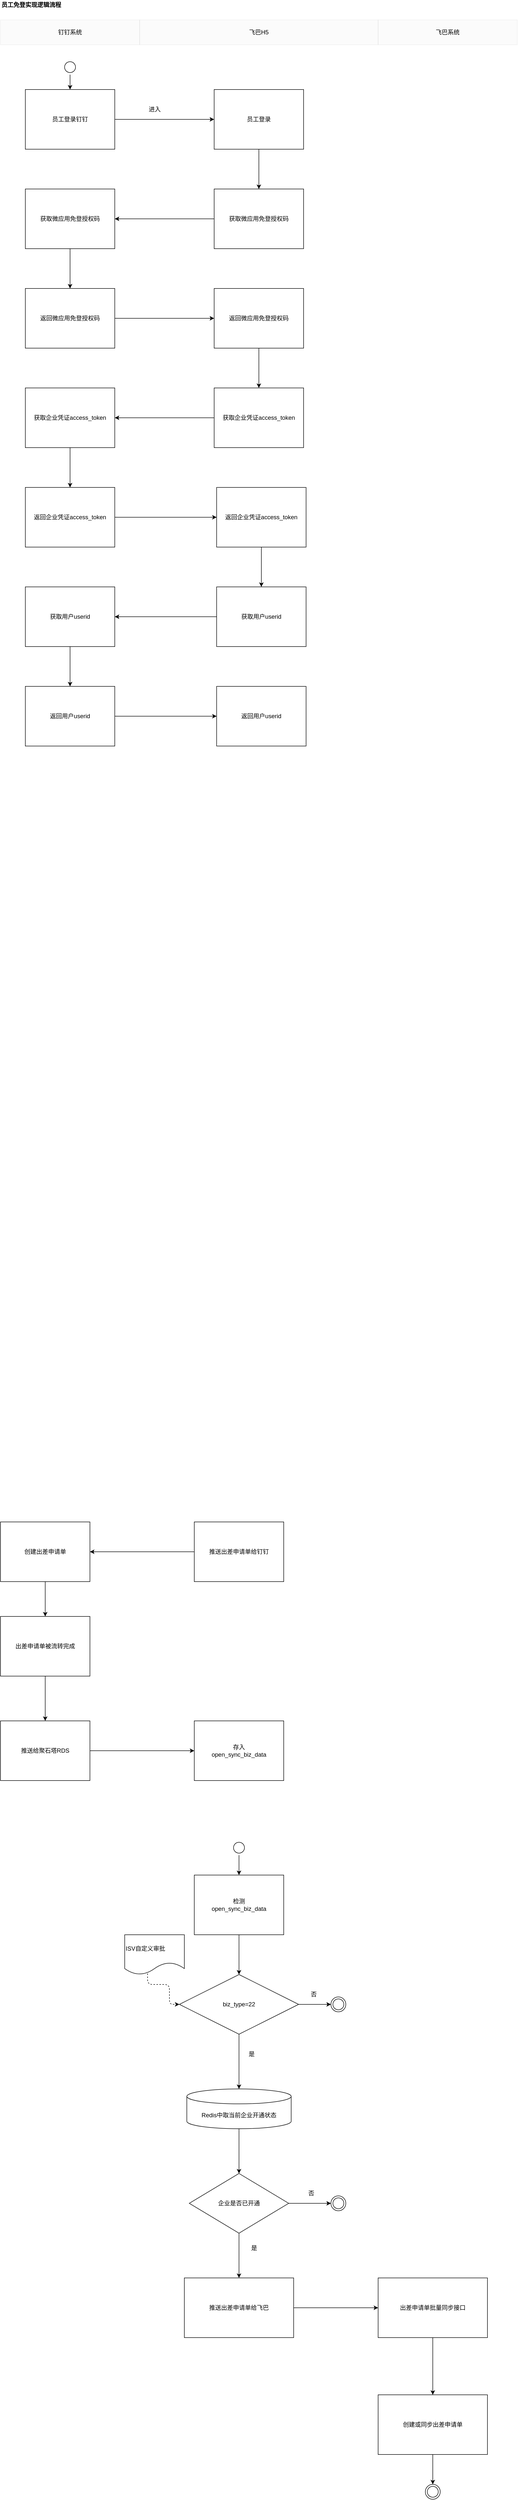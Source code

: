 <mxfile version="14.1.8" type="github" pages="2">
  <diagram name="sign_login_001" id="DCHymZ5U_CA5fr31je_Z">
    <mxGraphModel dx="2622" dy="2657" grid="1" gridSize="10" guides="1" tooltips="1" connect="1" arrows="1" fold="1" page="1" pageScale="1" pageWidth="1200" pageHeight="1920" math="0" shadow="0">
      <root>
        <mxCell id="NG4wlASpmwJc0w42Dy1q-0" />
        <mxCell id="NG4wlASpmwJc0w42Dy1q-1" parent="NG4wlASpmwJc0w42Dy1q-0" />
        <mxCell id="NG4wlASpmwJc0w42Dy1q-2" value="&lt;b&gt;员工免登实现逻辑流程&lt;/b&gt;" style="text;html=1;strokeColor=none;fillColor=none;align=left;verticalAlign=middle;whiteSpace=wrap;" parent="NG4wlASpmwJc0w42Dy1q-1" vertex="1">
          <mxGeometry x="-1160" y="-1880" width="240" height="20" as="geometry" />
        </mxCell>
        <mxCell id="NG4wlASpmwJc0w42Dy1q-3" value="" style="edgeStyle=orthogonalEdgeStyle;orthogonalLoop=1;jettySize=auto;html=1;" parent="NG4wlASpmwJc0w42Dy1q-1" source="NG4wlASpmwJc0w42Dy1q-4" target="NG4wlASpmwJc0w42Dy1q-7" edge="1">
          <mxGeometry relative="1" as="geometry" />
        </mxCell>
        <mxCell id="NG4wlASpmwJc0w42Dy1q-4" value="检测&lt;br&gt;open_sync_biz_data" style="whiteSpace=wrap;html=1;" parent="NG4wlASpmwJc0w42Dy1q-1" vertex="1">
          <mxGeometry x="-770" y="1890" width="180" height="120" as="geometry" />
        </mxCell>
        <mxCell id="NG4wlASpmwJc0w42Dy1q-6" value="" style="edgeStyle=orthogonalEdgeStyle;orthogonalLoop=1;jettySize=auto;html=1;" parent="NG4wlASpmwJc0w42Dy1q-1" source="NG4wlASpmwJc0w42Dy1q-7" target="NG4wlASpmwJc0w42Dy1q-19" edge="1">
          <mxGeometry relative="1" as="geometry" />
        </mxCell>
        <mxCell id="s3VayUJUavcY_BZArGYw-1" value="" style="edgeStyle=orthogonalEdgeStyle;rounded=0;orthogonalLoop=1;jettySize=auto;html=1;" parent="NG4wlASpmwJc0w42Dy1q-1" source="NG4wlASpmwJc0w42Dy1q-7" target="s3VayUJUavcY_BZArGYw-0" edge="1">
          <mxGeometry relative="1" as="geometry" />
        </mxCell>
        <mxCell id="NG4wlASpmwJc0w42Dy1q-7" value="biz_type=22" style="rhombus;whiteSpace=wrap;html=1;align=center;" parent="NG4wlASpmwJc0w42Dy1q-1" vertex="1">
          <mxGeometry x="-800" y="2090" width="240" height="120" as="geometry" />
        </mxCell>
        <mxCell id="NG4wlASpmwJc0w42Dy1q-8" value="" style="edgeStyle=orthogonalEdgeStyle;orthogonalLoop=1;jettySize=auto;html=1;dashed=1;exitX=0.383;exitY=0.975;exitDx=0;exitDy=0;exitPerimeter=0;" parent="NG4wlASpmwJc0w42Dy1q-1" source="NG4wlASpmwJc0w42Dy1q-9" target="NG4wlASpmwJc0w42Dy1q-7" edge="1">
          <mxGeometry relative="1" as="geometry">
            <Array as="points">
              <mxPoint x="-864" y="2110" />
              <mxPoint x="-820" y="2110" />
              <mxPoint x="-820" y="2150" />
            </Array>
          </mxGeometry>
        </mxCell>
        <mxCell id="NG4wlASpmwJc0w42Dy1q-9" value="ISV自定义审批" style="shape=document;whiteSpace=wrap;html=1;boundedLbl=1;align=left;" parent="NG4wlASpmwJc0w42Dy1q-1" vertex="1">
          <mxGeometry x="-910" y="2010" width="120" height="80" as="geometry" />
        </mxCell>
        <mxCell id="NG4wlASpmwJc0w42Dy1q-12" value="" style="edgeStyle=orthogonalEdgeStyle;orthogonalLoop=1;jettySize=auto;html=1;" parent="NG4wlASpmwJc0w42Dy1q-1" source="NG4wlASpmwJc0w42Dy1q-14" target="NG4wlASpmwJc0w42Dy1q-21" edge="1">
          <mxGeometry relative="1" as="geometry" />
        </mxCell>
        <mxCell id="NG4wlASpmwJc0w42Dy1q-13" value="" style="edgeStyle=orthogonalEdgeStyle;rounded=0;orthogonalLoop=1;jettySize=auto;html=1;startArrow=none;startFill=0;endArrow=classic;endFill=1;" parent="NG4wlASpmwJc0w42Dy1q-1" source="NG4wlASpmwJc0w42Dy1q-14" target="NG4wlASpmwJc0w42Dy1q-24" edge="1">
          <mxGeometry relative="1" as="geometry" />
        </mxCell>
        <mxCell id="NG4wlASpmwJc0w42Dy1q-14" value="&lt;span&gt;企业是否已开通&lt;/span&gt;" style="rhombus;whiteSpace=wrap;html=1;" parent="NG4wlASpmwJc0w42Dy1q-1" vertex="1">
          <mxGeometry x="-780" y="2490" width="200" height="120" as="geometry" />
        </mxCell>
        <mxCell id="NG4wlASpmwJc0w42Dy1q-15" value="是" style="text;html=1;align=center;verticalAlign=middle;resizable=0;points=[];autosize=1;" parent="NG4wlASpmwJc0w42Dy1q-1" vertex="1">
          <mxGeometry x="-670" y="2240" width="30" height="20" as="geometry" />
        </mxCell>
        <mxCell id="NG4wlASpmwJc0w42Dy1q-16" value="是" style="text;html=1;align=center;verticalAlign=middle;resizable=0;points=[];autosize=1;" parent="NG4wlASpmwJc0w42Dy1q-1" vertex="1">
          <mxGeometry x="-665" y="2630" width="30" height="20" as="geometry" />
        </mxCell>
        <mxCell id="NG4wlASpmwJc0w42Dy1q-17" value="" style="edgeStyle=orthogonalEdgeStyle;orthogonalLoop=1;jettySize=auto;html=1;" parent="NG4wlASpmwJc0w42Dy1q-1" source="NG4wlASpmwJc0w42Dy1q-18" target="NG4wlASpmwJc0w42Dy1q-4" edge="1">
          <mxGeometry relative="1" as="geometry" />
        </mxCell>
        <mxCell id="NG4wlASpmwJc0w42Dy1q-18" value="" style="ellipse;html=1;shape=startState;" parent="NG4wlASpmwJc0w42Dy1q-1" vertex="1">
          <mxGeometry x="-695" y="1820" width="30" height="30" as="geometry" />
        </mxCell>
        <mxCell id="NG4wlASpmwJc0w42Dy1q-19" value="" style="ellipse;html=1;shape=endState;" parent="NG4wlASpmwJc0w42Dy1q-1" vertex="1">
          <mxGeometry x="-495" y="2135" width="30" height="30" as="geometry" />
        </mxCell>
        <mxCell id="NG4wlASpmwJc0w42Dy1q-20" value="否" style="text;html=1;align=center;verticalAlign=middle;resizable=0;points=[];autosize=1;" parent="NG4wlASpmwJc0w42Dy1q-1" vertex="1">
          <mxGeometry x="-545" y="2120" width="30" height="20" as="geometry" />
        </mxCell>
        <mxCell id="NG4wlASpmwJc0w42Dy1q-21" value="" style="ellipse;html=1;shape=endState;" parent="NG4wlASpmwJc0w42Dy1q-1" vertex="1">
          <mxGeometry x="-495" y="2535" width="30" height="30" as="geometry" />
        </mxCell>
        <mxCell id="NG4wlASpmwJc0w42Dy1q-22" value="否" style="text;html=1;align=center;verticalAlign=middle;resizable=0;points=[];autosize=1;" parent="NG4wlASpmwJc0w42Dy1q-1" vertex="1">
          <mxGeometry x="-550" y="2520" width="30" height="20" as="geometry" />
        </mxCell>
        <mxCell id="NG4wlASpmwJc0w42Dy1q-23" value="" style="edgeStyle=orthogonalEdgeStyle;rounded=0;orthogonalLoop=1;jettySize=auto;html=1;" parent="NG4wlASpmwJc0w42Dy1q-1" source="NG4wlASpmwJc0w42Dy1q-24" target="NG4wlASpmwJc0w42Dy1q-26" edge="1">
          <mxGeometry relative="1" as="geometry" />
        </mxCell>
        <mxCell id="NG4wlASpmwJc0w42Dy1q-24" value="推送出差申请单给飞巴" style="whiteSpace=wrap;html=1;" parent="NG4wlASpmwJc0w42Dy1q-1" vertex="1">
          <mxGeometry x="-790" y="2700" width="220" height="120" as="geometry" />
        </mxCell>
        <mxCell id="NG4wlASpmwJc0w42Dy1q-25" value="" style="edgeStyle=orthogonalEdgeStyle;rounded=0;orthogonalLoop=1;jettySize=auto;html=1;" parent="NG4wlASpmwJc0w42Dy1q-1" source="NG4wlASpmwJc0w42Dy1q-26" target="NG4wlASpmwJc0w42Dy1q-28" edge="1">
          <mxGeometry relative="1" as="geometry" />
        </mxCell>
        <mxCell id="NG4wlASpmwJc0w42Dy1q-26" value="出差申请单批量同步接口" style="whiteSpace=wrap;html=1;" parent="NG4wlASpmwJc0w42Dy1q-1" vertex="1">
          <mxGeometry x="-400" y="2700" width="220" height="120" as="geometry" />
        </mxCell>
        <mxCell id="NG4wlASpmwJc0w42Dy1q-27" value="" style="edgeStyle=orthogonalEdgeStyle;rounded=0;orthogonalLoop=1;jettySize=auto;html=1;" parent="NG4wlASpmwJc0w42Dy1q-1" source="NG4wlASpmwJc0w42Dy1q-28" target="NG4wlASpmwJc0w42Dy1q-29" edge="1">
          <mxGeometry relative="1" as="geometry" />
        </mxCell>
        <mxCell id="NG4wlASpmwJc0w42Dy1q-28" value="创建或同步出差申请单" style="whiteSpace=wrap;html=1;" parent="NG4wlASpmwJc0w42Dy1q-1" vertex="1">
          <mxGeometry x="-400" y="2935" width="220" height="120" as="geometry" />
        </mxCell>
        <mxCell id="NG4wlASpmwJc0w42Dy1q-29" value="" style="ellipse;html=1;shape=endState;" parent="NG4wlASpmwJc0w42Dy1q-1" vertex="1">
          <mxGeometry x="-305" y="3115" width="30" height="30" as="geometry" />
        </mxCell>
        <mxCell id="X6eZ_0H4qt60YOZBjFF5-4" value="" style="edgeStyle=orthogonalEdgeStyle;rounded=0;orthogonalLoop=1;jettySize=auto;html=1;startArrow=none;startFill=0;endArrow=classic;endFill=1;" parent="NG4wlASpmwJc0w42Dy1q-1" source="X6eZ_0H4qt60YOZBjFF5-0" target="X6eZ_0H4qt60YOZBjFF5-3" edge="1">
          <mxGeometry relative="1" as="geometry" />
        </mxCell>
        <mxCell id="X6eZ_0H4qt60YOZBjFF5-0" value="员工登录钉钉" style="whiteSpace=wrap;html=1;" parent="NG4wlASpmwJc0w42Dy1q-1" vertex="1">
          <mxGeometry x="-1110" y="-1700" width="180" height="120" as="geometry" />
        </mxCell>
        <mxCell id="sJpaci3Rp8NE7HWjpgzs-0" value="" style="edgeStyle=orthogonalEdgeStyle;rounded=0;orthogonalLoop=1;jettySize=auto;html=1;" edge="1" parent="NG4wlASpmwJc0w42Dy1q-1" source="X6eZ_0H4qt60YOZBjFF5-2" target="X6eZ_0H4qt60YOZBjFF5-0">
          <mxGeometry relative="1" as="geometry" />
        </mxCell>
        <mxCell id="X6eZ_0H4qt60YOZBjFF5-2" value="" style="ellipse;html=1;shape=startState;" parent="NG4wlASpmwJc0w42Dy1q-1" vertex="1">
          <mxGeometry x="-1035" y="-1760" width="30" height="30" as="geometry" />
        </mxCell>
        <mxCell id="sJpaci3Rp8NE7HWjpgzs-6" value="" style="edgeStyle=orthogonalEdgeStyle;rounded=0;orthogonalLoop=1;jettySize=auto;html=1;" edge="1" parent="NG4wlASpmwJc0w42Dy1q-1" source="X6eZ_0H4qt60YOZBjFF5-3" target="sJpaci3Rp8NE7HWjpgzs-5">
          <mxGeometry relative="1" as="geometry" />
        </mxCell>
        <mxCell id="X6eZ_0H4qt60YOZBjFF5-3" value="员工登录" style="whiteSpace=wrap;html=1;" parent="NG4wlASpmwJc0w42Dy1q-1" vertex="1">
          <mxGeometry x="-730" y="-1700" width="180" height="120" as="geometry" />
        </mxCell>
        <mxCell id="s3VayUJUavcY_BZArGYw-2" value="" style="edgeStyle=orthogonalEdgeStyle;rounded=0;orthogonalLoop=1;jettySize=auto;html=1;" parent="NG4wlASpmwJc0w42Dy1q-1" source="s3VayUJUavcY_BZArGYw-0" target="NG4wlASpmwJc0w42Dy1q-14" edge="1">
          <mxGeometry relative="1" as="geometry" />
        </mxCell>
        <mxCell id="s3VayUJUavcY_BZArGYw-0" value="Redis中取当前企业开通状态" style="shape=cylinder3;whiteSpace=wrap;html=1;boundedLbl=1;backgroundOutline=1;size=15;strokeColor=#000000;strokeWidth=1;fillColor=#FFFFFF;" parent="NG4wlASpmwJc0w42Dy1q-1" vertex="1">
          <mxGeometry x="-785" y="2320" width="210" height="80" as="geometry" />
        </mxCell>
        <mxCell id="s3VayUJUavcY_BZArGYw-14" value="" style="edgeStyle=orthogonalEdgeStyle;rounded=0;orthogonalLoop=1;jettySize=auto;html=1;" parent="NG4wlASpmwJc0w42Dy1q-1" source="s3VayUJUavcY_BZArGYw-9" target="s3VayUJUavcY_BZArGYw-13" edge="1">
          <mxGeometry relative="1" as="geometry" />
        </mxCell>
        <mxCell id="s3VayUJUavcY_BZArGYw-9" value="推送出差申请单给钉钉" style="whiteSpace=wrap;html=1;" parent="NG4wlASpmwJc0w42Dy1q-1" vertex="1">
          <mxGeometry x="-770" y="1180" width="180" height="120" as="geometry" />
        </mxCell>
        <mxCell id="s3VayUJUavcY_BZArGYw-16" value="" style="edgeStyle=orthogonalEdgeStyle;rounded=0;orthogonalLoop=1;jettySize=auto;html=1;" parent="NG4wlASpmwJc0w42Dy1q-1" source="s3VayUJUavcY_BZArGYw-13" target="s3VayUJUavcY_BZArGYw-15" edge="1">
          <mxGeometry relative="1" as="geometry" />
        </mxCell>
        <mxCell id="s3VayUJUavcY_BZArGYw-13" value="创建出差申请单" style="whiteSpace=wrap;html=1;" parent="NG4wlASpmwJc0w42Dy1q-1" vertex="1">
          <mxGeometry x="-1160" y="1180" width="180" height="120" as="geometry" />
        </mxCell>
        <mxCell id="s3VayUJUavcY_BZArGYw-18" value="" style="edgeStyle=orthogonalEdgeStyle;rounded=0;orthogonalLoop=1;jettySize=auto;html=1;" parent="NG4wlASpmwJc0w42Dy1q-1" source="s3VayUJUavcY_BZArGYw-15" target="s3VayUJUavcY_BZArGYw-17" edge="1">
          <mxGeometry relative="1" as="geometry" />
        </mxCell>
        <mxCell id="s3VayUJUavcY_BZArGYw-15" value="出差申请单被流转完成" style="whiteSpace=wrap;html=1;" parent="NG4wlASpmwJc0w42Dy1q-1" vertex="1">
          <mxGeometry x="-1160" y="1370" width="180" height="120" as="geometry" />
        </mxCell>
        <mxCell id="s3VayUJUavcY_BZArGYw-20" value="" style="edgeStyle=orthogonalEdgeStyle;rounded=0;orthogonalLoop=1;jettySize=auto;html=1;" parent="NG4wlASpmwJc0w42Dy1q-1" source="s3VayUJUavcY_BZArGYw-17" target="s3VayUJUavcY_BZArGYw-19" edge="1">
          <mxGeometry relative="1" as="geometry" />
        </mxCell>
        <mxCell id="s3VayUJUavcY_BZArGYw-17" value="推送给聚石塔RDS" style="whiteSpace=wrap;html=1;" parent="NG4wlASpmwJc0w42Dy1q-1" vertex="1">
          <mxGeometry x="-1160" y="1580" width="180" height="120" as="geometry" />
        </mxCell>
        <mxCell id="s3VayUJUavcY_BZArGYw-19" value="存入&lt;br&gt;open_sync_biz_data" style="whiteSpace=wrap;html=1;" parent="NG4wlASpmwJc0w42Dy1q-1" vertex="1">
          <mxGeometry x="-770" y="1580" width="180" height="120" as="geometry" />
        </mxCell>
        <mxCell id="qPnB5fY4LTsV6yTti_YB-0" value="钉钉系统" style="rounded=0;whiteSpace=wrap;html=1;opacity=5;fillColor=#B3B3B3;" parent="NG4wlASpmwJc0w42Dy1q-1" vertex="1">
          <mxGeometry x="-1160" y="-1840" width="280" height="50" as="geometry" />
        </mxCell>
        <mxCell id="qPnB5fY4LTsV6yTti_YB-1" value="飞巴系统" style="rounded=0;whiteSpace=wrap;html=1;opacity=5;fillColor=#B3B3B3;" parent="NG4wlASpmwJc0w42Dy1q-1" vertex="1">
          <mxGeometry x="-400" y="-1840" width="280" height="50" as="geometry" />
        </mxCell>
        <mxCell id="qPnB5fY4LTsV6yTti_YB-2" value="飞巴H5" style="rounded=0;whiteSpace=wrap;html=1;opacity=5;fillColor=#B3B3B3;" parent="NG4wlASpmwJc0w42Dy1q-1" vertex="1">
          <mxGeometry x="-880" y="-1840" width="480" height="50" as="geometry" />
        </mxCell>
        <mxCell id="sJpaci3Rp8NE7HWjpgzs-4" value="进入" style="text;html=1;align=center;verticalAlign=middle;resizable=0;points=[];autosize=1;" vertex="1" parent="NG4wlASpmwJc0w42Dy1q-1">
          <mxGeometry x="-870" y="-1670" width="40" height="20" as="geometry" />
        </mxCell>
        <mxCell id="sJpaci3Rp8NE7HWjpgzs-8" value="" style="edgeStyle=orthogonalEdgeStyle;rounded=0;orthogonalLoop=1;jettySize=auto;html=1;" edge="1" parent="NG4wlASpmwJc0w42Dy1q-1" source="sJpaci3Rp8NE7HWjpgzs-5" target="sJpaci3Rp8NE7HWjpgzs-7">
          <mxGeometry relative="1" as="geometry" />
        </mxCell>
        <mxCell id="sJpaci3Rp8NE7HWjpgzs-5" value="获取微应用免登授权码" style="whiteSpace=wrap;html=1;" vertex="1" parent="NG4wlASpmwJc0w42Dy1q-1">
          <mxGeometry x="-730" y="-1500" width="180" height="120" as="geometry" />
        </mxCell>
        <mxCell id="sJpaci3Rp8NE7HWjpgzs-10" value="" style="edgeStyle=orthogonalEdgeStyle;rounded=0;orthogonalLoop=1;jettySize=auto;html=1;" edge="1" parent="NG4wlASpmwJc0w42Dy1q-1" source="sJpaci3Rp8NE7HWjpgzs-7" target="sJpaci3Rp8NE7HWjpgzs-9">
          <mxGeometry relative="1" as="geometry" />
        </mxCell>
        <mxCell id="sJpaci3Rp8NE7HWjpgzs-7" value="获取微应用免登授权码" style="whiteSpace=wrap;html=1;" vertex="1" parent="NG4wlASpmwJc0w42Dy1q-1">
          <mxGeometry x="-1110" y="-1500" width="180" height="120" as="geometry" />
        </mxCell>
        <mxCell id="sJpaci3Rp8NE7HWjpgzs-12" value="" style="edgeStyle=orthogonalEdgeStyle;rounded=0;orthogonalLoop=1;jettySize=auto;html=1;" edge="1" parent="NG4wlASpmwJc0w42Dy1q-1" source="sJpaci3Rp8NE7HWjpgzs-9" target="sJpaci3Rp8NE7HWjpgzs-11">
          <mxGeometry relative="1" as="geometry" />
        </mxCell>
        <mxCell id="sJpaci3Rp8NE7HWjpgzs-9" value="返回微应用免登授权码" style="whiteSpace=wrap;html=1;" vertex="1" parent="NG4wlASpmwJc0w42Dy1q-1">
          <mxGeometry x="-1110" y="-1300" width="180" height="120" as="geometry" />
        </mxCell>
        <mxCell id="sJpaci3Rp8NE7HWjpgzs-14" value="" style="edgeStyle=orthogonalEdgeStyle;rounded=0;orthogonalLoop=1;jettySize=auto;html=1;" edge="1" parent="NG4wlASpmwJc0w42Dy1q-1" source="sJpaci3Rp8NE7HWjpgzs-11" target="sJpaci3Rp8NE7HWjpgzs-13">
          <mxGeometry relative="1" as="geometry" />
        </mxCell>
        <mxCell id="sJpaci3Rp8NE7HWjpgzs-11" value="返回微应用免登授权码" style="whiteSpace=wrap;html=1;" vertex="1" parent="NG4wlASpmwJc0w42Dy1q-1">
          <mxGeometry x="-730" y="-1300" width="180" height="120" as="geometry" />
        </mxCell>
        <mxCell id="sJpaci3Rp8NE7HWjpgzs-16" value="" style="edgeStyle=orthogonalEdgeStyle;rounded=0;orthogonalLoop=1;jettySize=auto;html=1;" edge="1" parent="NG4wlASpmwJc0w42Dy1q-1" source="sJpaci3Rp8NE7HWjpgzs-13" target="sJpaci3Rp8NE7HWjpgzs-15">
          <mxGeometry relative="1" as="geometry" />
        </mxCell>
        <mxCell id="sJpaci3Rp8NE7HWjpgzs-13" value="获取企业凭证access_token" style="whiteSpace=wrap;html=1;" vertex="1" parent="NG4wlASpmwJc0w42Dy1q-1">
          <mxGeometry x="-730" y="-1100" width="180" height="120" as="geometry" />
        </mxCell>
        <mxCell id="sJpaci3Rp8NE7HWjpgzs-18" value="" style="edgeStyle=orthogonalEdgeStyle;rounded=0;orthogonalLoop=1;jettySize=auto;html=1;" edge="1" parent="NG4wlASpmwJc0w42Dy1q-1" source="sJpaci3Rp8NE7HWjpgzs-15" target="sJpaci3Rp8NE7HWjpgzs-17">
          <mxGeometry relative="1" as="geometry" />
        </mxCell>
        <mxCell id="sJpaci3Rp8NE7HWjpgzs-15" value="获取企业凭证access_token" style="whiteSpace=wrap;html=1;" vertex="1" parent="NG4wlASpmwJc0w42Dy1q-1">
          <mxGeometry x="-1110" y="-1100" width="180" height="120" as="geometry" />
        </mxCell>
        <mxCell id="sJpaci3Rp8NE7HWjpgzs-20" value="" style="edgeStyle=orthogonalEdgeStyle;rounded=0;orthogonalLoop=1;jettySize=auto;html=1;" edge="1" parent="NG4wlASpmwJc0w42Dy1q-1" source="sJpaci3Rp8NE7HWjpgzs-17" target="sJpaci3Rp8NE7HWjpgzs-19">
          <mxGeometry relative="1" as="geometry" />
        </mxCell>
        <mxCell id="sJpaci3Rp8NE7HWjpgzs-17" value="返回企业凭证access_token" style="whiteSpace=wrap;html=1;" vertex="1" parent="NG4wlASpmwJc0w42Dy1q-1">
          <mxGeometry x="-1110" y="-900" width="180" height="120" as="geometry" />
        </mxCell>
        <mxCell id="sJpaci3Rp8NE7HWjpgzs-22" value="" style="edgeStyle=orthogonalEdgeStyle;rounded=0;orthogonalLoop=1;jettySize=auto;html=1;" edge="1" parent="NG4wlASpmwJc0w42Dy1q-1" source="sJpaci3Rp8NE7HWjpgzs-19" target="sJpaci3Rp8NE7HWjpgzs-21">
          <mxGeometry relative="1" as="geometry" />
        </mxCell>
        <mxCell id="sJpaci3Rp8NE7HWjpgzs-19" value="返回企业凭证access_token" style="whiteSpace=wrap;html=1;" vertex="1" parent="NG4wlASpmwJc0w42Dy1q-1">
          <mxGeometry x="-725" y="-900" width="180" height="120" as="geometry" />
        </mxCell>
        <mxCell id="sJpaci3Rp8NE7HWjpgzs-24" value="" style="edgeStyle=orthogonalEdgeStyle;rounded=0;orthogonalLoop=1;jettySize=auto;html=1;" edge="1" parent="NG4wlASpmwJc0w42Dy1q-1" source="sJpaci3Rp8NE7HWjpgzs-21" target="sJpaci3Rp8NE7HWjpgzs-23">
          <mxGeometry relative="1" as="geometry" />
        </mxCell>
        <mxCell id="sJpaci3Rp8NE7HWjpgzs-21" value="获取用户userid" style="whiteSpace=wrap;html=1;" vertex="1" parent="NG4wlASpmwJc0w42Dy1q-1">
          <mxGeometry x="-725" y="-700" width="180" height="120" as="geometry" />
        </mxCell>
        <mxCell id="sJpaci3Rp8NE7HWjpgzs-26" value="" style="edgeStyle=orthogonalEdgeStyle;rounded=0;orthogonalLoop=1;jettySize=auto;html=1;" edge="1" parent="NG4wlASpmwJc0w42Dy1q-1" source="sJpaci3Rp8NE7HWjpgzs-23" target="sJpaci3Rp8NE7HWjpgzs-25">
          <mxGeometry relative="1" as="geometry" />
        </mxCell>
        <mxCell id="sJpaci3Rp8NE7HWjpgzs-23" value="获取用户userid" style="whiteSpace=wrap;html=1;" vertex="1" parent="NG4wlASpmwJc0w42Dy1q-1">
          <mxGeometry x="-1110" y="-700" width="180" height="120" as="geometry" />
        </mxCell>
        <mxCell id="sJpaci3Rp8NE7HWjpgzs-28" value="" style="edgeStyle=orthogonalEdgeStyle;rounded=0;orthogonalLoop=1;jettySize=auto;html=1;" edge="1" parent="NG4wlASpmwJc0w42Dy1q-1" source="sJpaci3Rp8NE7HWjpgzs-25" target="sJpaci3Rp8NE7HWjpgzs-27">
          <mxGeometry relative="1" as="geometry" />
        </mxCell>
        <mxCell id="sJpaci3Rp8NE7HWjpgzs-25" value="返回用户userid" style="whiteSpace=wrap;html=1;" vertex="1" parent="NG4wlASpmwJc0w42Dy1q-1">
          <mxGeometry x="-1110" y="-500" width="180" height="120" as="geometry" />
        </mxCell>
        <mxCell id="sJpaci3Rp8NE7HWjpgzs-27" value="返回用户userid" style="whiteSpace=wrap;html=1;" vertex="1" parent="NG4wlASpmwJc0w42Dy1q-1">
          <mxGeometry x="-725" y="-500" width="180" height="120" as="geometry" />
        </mxCell>
      </root>
    </mxGraphModel>
  </diagram>
  <diagram name="Copy of sign_login_001" id="xuyhLoc5MA1M6K2eX-8x">
    <mxGraphModel dx="2622" dy="2657" grid="1" gridSize="10" guides="1" tooltips="1" connect="1" arrows="1" fold="1" page="1" pageScale="1" pageWidth="1200" pageHeight="1920" math="0" shadow="0">
      <root>
        <mxCell id="femyCBMzblsFJVYqOuFK-0" />
        <mxCell id="femyCBMzblsFJVYqOuFK-1" parent="femyCBMzblsFJVYqOuFK-0" />
        <mxCell id="femyCBMzblsFJVYqOuFK-2" value="&lt;b&gt;员工免登实现逻辑流程&lt;/b&gt;" style="text;html=1;strokeColor=none;fillColor=none;align=left;verticalAlign=middle;whiteSpace=wrap;" vertex="1" parent="femyCBMzblsFJVYqOuFK-1">
          <mxGeometry x="-1160" y="-1880" width="240" height="20" as="geometry" />
        </mxCell>
        <mxCell id="femyCBMzblsFJVYqOuFK-3" value="" style="edgeStyle=orthogonalEdgeStyle;orthogonalLoop=1;jettySize=auto;html=1;" edge="1" parent="femyCBMzblsFJVYqOuFK-1" source="femyCBMzblsFJVYqOuFK-4" target="femyCBMzblsFJVYqOuFK-7">
          <mxGeometry relative="1" as="geometry" />
        </mxCell>
        <mxCell id="femyCBMzblsFJVYqOuFK-4" value="检测&lt;br&gt;open_sync_biz_data" style="whiteSpace=wrap;html=1;" vertex="1" parent="femyCBMzblsFJVYqOuFK-1">
          <mxGeometry x="-730" y="-620" width="180" height="120" as="geometry" />
        </mxCell>
        <mxCell id="femyCBMzblsFJVYqOuFK-5" value="" style="edgeStyle=orthogonalEdgeStyle;orthogonalLoop=1;jettySize=auto;html=1;" edge="1" parent="femyCBMzblsFJVYqOuFK-1" source="femyCBMzblsFJVYqOuFK-7" target="femyCBMzblsFJVYqOuFK-17">
          <mxGeometry relative="1" as="geometry" />
        </mxCell>
        <mxCell id="femyCBMzblsFJVYqOuFK-6" value="" style="edgeStyle=orthogonalEdgeStyle;rounded=0;orthogonalLoop=1;jettySize=auto;html=1;" edge="1" parent="femyCBMzblsFJVYqOuFK-1" source="femyCBMzblsFJVYqOuFK-7" target="femyCBMzblsFJVYqOuFK-35">
          <mxGeometry relative="1" as="geometry" />
        </mxCell>
        <mxCell id="femyCBMzblsFJVYqOuFK-7" value="biz_type=22" style="rhombus;whiteSpace=wrap;html=1;align=center;" vertex="1" parent="femyCBMzblsFJVYqOuFK-1">
          <mxGeometry x="-760" y="-420" width="240" height="120" as="geometry" />
        </mxCell>
        <mxCell id="femyCBMzblsFJVYqOuFK-8" value="" style="edgeStyle=orthogonalEdgeStyle;orthogonalLoop=1;jettySize=auto;html=1;dashed=1;exitX=0.383;exitY=0.975;exitDx=0;exitDy=0;exitPerimeter=0;" edge="1" parent="femyCBMzblsFJVYqOuFK-1" source="femyCBMzblsFJVYqOuFK-9" target="femyCBMzblsFJVYqOuFK-7">
          <mxGeometry relative="1" as="geometry">
            <Array as="points">
              <mxPoint x="-824" y="-400" />
              <mxPoint x="-780" y="-400" />
              <mxPoint x="-780" y="-360" />
            </Array>
          </mxGeometry>
        </mxCell>
        <mxCell id="femyCBMzblsFJVYqOuFK-9" value="ISV自定义审批" style="shape=document;whiteSpace=wrap;html=1;boundedLbl=1;align=left;" vertex="1" parent="femyCBMzblsFJVYqOuFK-1">
          <mxGeometry x="-870" y="-500" width="120" height="80" as="geometry" />
        </mxCell>
        <mxCell id="femyCBMzblsFJVYqOuFK-10" value="" style="edgeStyle=orthogonalEdgeStyle;orthogonalLoop=1;jettySize=auto;html=1;" edge="1" parent="femyCBMzblsFJVYqOuFK-1" source="femyCBMzblsFJVYqOuFK-12" target="femyCBMzblsFJVYqOuFK-19">
          <mxGeometry relative="1" as="geometry" />
        </mxCell>
        <mxCell id="femyCBMzblsFJVYqOuFK-11" value="" style="edgeStyle=orthogonalEdgeStyle;rounded=0;orthogonalLoop=1;jettySize=auto;html=1;startArrow=none;startFill=0;endArrow=classic;endFill=1;" edge="1" parent="femyCBMzblsFJVYqOuFK-1" source="femyCBMzblsFJVYqOuFK-12" target="femyCBMzblsFJVYqOuFK-22">
          <mxGeometry relative="1" as="geometry" />
        </mxCell>
        <mxCell id="femyCBMzblsFJVYqOuFK-12" value="&lt;span&gt;企业是否已开通&lt;/span&gt;" style="rhombus;whiteSpace=wrap;html=1;" vertex="1" parent="femyCBMzblsFJVYqOuFK-1">
          <mxGeometry x="-740" y="-20" width="200" height="120" as="geometry" />
        </mxCell>
        <mxCell id="femyCBMzblsFJVYqOuFK-13" value="是" style="text;html=1;align=center;verticalAlign=middle;resizable=0;points=[];autosize=1;" vertex="1" parent="femyCBMzblsFJVYqOuFK-1">
          <mxGeometry x="-630" y="-270" width="30" height="20" as="geometry" />
        </mxCell>
        <mxCell id="femyCBMzblsFJVYqOuFK-14" value="是" style="text;html=1;align=center;verticalAlign=middle;resizable=0;points=[];autosize=1;" vertex="1" parent="femyCBMzblsFJVYqOuFK-1">
          <mxGeometry x="-625" y="120" width="30" height="20" as="geometry" />
        </mxCell>
        <mxCell id="femyCBMzblsFJVYqOuFK-15" value="" style="edgeStyle=orthogonalEdgeStyle;orthogonalLoop=1;jettySize=auto;html=1;" edge="1" parent="femyCBMzblsFJVYqOuFK-1" source="femyCBMzblsFJVYqOuFK-16" target="femyCBMzblsFJVYqOuFK-4">
          <mxGeometry relative="1" as="geometry" />
        </mxCell>
        <mxCell id="femyCBMzblsFJVYqOuFK-16" value="" style="ellipse;html=1;shape=startState;" vertex="1" parent="femyCBMzblsFJVYqOuFK-1">
          <mxGeometry x="-655" y="-690" width="30" height="30" as="geometry" />
        </mxCell>
        <mxCell id="femyCBMzblsFJVYqOuFK-17" value="" style="ellipse;html=1;shape=endState;" vertex="1" parent="femyCBMzblsFJVYqOuFK-1">
          <mxGeometry x="-455" y="-375" width="30" height="30" as="geometry" />
        </mxCell>
        <mxCell id="femyCBMzblsFJVYqOuFK-18" value="否" style="text;html=1;align=center;verticalAlign=middle;resizable=0;points=[];autosize=1;" vertex="1" parent="femyCBMzblsFJVYqOuFK-1">
          <mxGeometry x="-505" y="-390" width="30" height="20" as="geometry" />
        </mxCell>
        <mxCell id="femyCBMzblsFJVYqOuFK-19" value="" style="ellipse;html=1;shape=endState;" vertex="1" parent="femyCBMzblsFJVYqOuFK-1">
          <mxGeometry x="-455" y="25" width="30" height="30" as="geometry" />
        </mxCell>
        <mxCell id="femyCBMzblsFJVYqOuFK-20" value="否" style="text;html=1;align=center;verticalAlign=middle;resizable=0;points=[];autosize=1;" vertex="1" parent="femyCBMzblsFJVYqOuFK-1">
          <mxGeometry x="-510" y="10" width="30" height="20" as="geometry" />
        </mxCell>
        <mxCell id="femyCBMzblsFJVYqOuFK-21" value="" style="edgeStyle=orthogonalEdgeStyle;rounded=0;orthogonalLoop=1;jettySize=auto;html=1;" edge="1" parent="femyCBMzblsFJVYqOuFK-1" source="femyCBMzblsFJVYqOuFK-22" target="femyCBMzblsFJVYqOuFK-24">
          <mxGeometry relative="1" as="geometry" />
        </mxCell>
        <mxCell id="femyCBMzblsFJVYqOuFK-22" value="推送出差申请单给飞巴" style="whiteSpace=wrap;html=1;" vertex="1" parent="femyCBMzblsFJVYqOuFK-1">
          <mxGeometry x="-750" y="190" width="220" height="120" as="geometry" />
        </mxCell>
        <mxCell id="femyCBMzblsFJVYqOuFK-23" value="" style="edgeStyle=orthogonalEdgeStyle;rounded=0;orthogonalLoop=1;jettySize=auto;html=1;" edge="1" parent="femyCBMzblsFJVYqOuFK-1" source="femyCBMzblsFJVYqOuFK-24" target="femyCBMzblsFJVYqOuFK-26">
          <mxGeometry relative="1" as="geometry" />
        </mxCell>
        <mxCell id="femyCBMzblsFJVYqOuFK-24" value="出差申请单批量同步接口" style="whiteSpace=wrap;html=1;" vertex="1" parent="femyCBMzblsFJVYqOuFK-1">
          <mxGeometry x="-360" y="190" width="220" height="120" as="geometry" />
        </mxCell>
        <mxCell id="femyCBMzblsFJVYqOuFK-25" value="" style="edgeStyle=orthogonalEdgeStyle;rounded=0;orthogonalLoop=1;jettySize=auto;html=1;" edge="1" parent="femyCBMzblsFJVYqOuFK-1" source="femyCBMzblsFJVYqOuFK-26" target="femyCBMzblsFJVYqOuFK-27">
          <mxGeometry relative="1" as="geometry" />
        </mxCell>
        <mxCell id="femyCBMzblsFJVYqOuFK-26" value="创建或同步出差申请单" style="whiteSpace=wrap;html=1;" vertex="1" parent="femyCBMzblsFJVYqOuFK-1">
          <mxGeometry x="-360" y="425" width="220" height="120" as="geometry" />
        </mxCell>
        <mxCell id="femyCBMzblsFJVYqOuFK-27" value="" style="ellipse;html=1;shape=endState;" vertex="1" parent="femyCBMzblsFJVYqOuFK-1">
          <mxGeometry x="-265" y="605" width="30" height="30" as="geometry" />
        </mxCell>
        <mxCell id="femyCBMzblsFJVYqOuFK-28" value="" style="edgeStyle=orthogonalEdgeStyle;rounded=0;orthogonalLoop=1;jettySize=auto;html=1;startArrow=none;startFill=0;endArrow=classic;endFill=1;" edge="1" parent="femyCBMzblsFJVYqOuFK-1" source="femyCBMzblsFJVYqOuFK-29" target="femyCBMzblsFJVYqOuFK-33">
          <mxGeometry relative="1" as="geometry" />
        </mxCell>
        <mxCell id="femyCBMzblsFJVYqOuFK-29" value="创建出差申请单" style="whiteSpace=wrap;html=1;" vertex="1" parent="femyCBMzblsFJVYqOuFK-1">
          <mxGeometry x="-320" y="-1700" width="180" height="120" as="geometry" />
        </mxCell>
        <mxCell id="femyCBMzblsFJVYqOuFK-30" value="" style="edgeStyle=orthogonalEdgeStyle;orthogonalLoop=1;jettySize=auto;html=1;" edge="1" parent="femyCBMzblsFJVYqOuFK-1" source="femyCBMzblsFJVYqOuFK-31" target="femyCBMzblsFJVYqOuFK-29">
          <mxGeometry relative="1" as="geometry" />
        </mxCell>
        <mxCell id="femyCBMzblsFJVYqOuFK-31" value="" style="ellipse;html=1;shape=startState;" vertex="1" parent="femyCBMzblsFJVYqOuFK-1">
          <mxGeometry x="-245" y="-1770" width="30" height="30" as="geometry" />
        </mxCell>
        <mxCell id="femyCBMzblsFJVYqOuFK-32" value="" style="edgeStyle=orthogonalEdgeStyle;rounded=0;orthogonalLoop=1;jettySize=auto;html=1;" edge="1" parent="femyCBMzblsFJVYqOuFK-1" source="femyCBMzblsFJVYqOuFK-33" target="femyCBMzblsFJVYqOuFK-36">
          <mxGeometry relative="1" as="geometry" />
        </mxCell>
        <mxCell id="femyCBMzblsFJVYqOuFK-33" value="同步出差申请单" style="whiteSpace=wrap;html=1;" vertex="1" parent="femyCBMzblsFJVYqOuFK-1">
          <mxGeometry x="-730" y="-1700" width="180" height="120" as="geometry" />
        </mxCell>
        <mxCell id="femyCBMzblsFJVYqOuFK-34" value="" style="edgeStyle=orthogonalEdgeStyle;rounded=0;orthogonalLoop=1;jettySize=auto;html=1;" edge="1" parent="femyCBMzblsFJVYqOuFK-1" source="femyCBMzblsFJVYqOuFK-35" target="femyCBMzblsFJVYqOuFK-12">
          <mxGeometry relative="1" as="geometry" />
        </mxCell>
        <mxCell id="femyCBMzblsFJVYqOuFK-35" value="Redis中取当前企业开通状态" style="shape=cylinder3;whiteSpace=wrap;html=1;boundedLbl=1;backgroundOutline=1;size=15;strokeColor=#000000;strokeWidth=1;fillColor=#FFFFFF;" vertex="1" parent="femyCBMzblsFJVYqOuFK-1">
          <mxGeometry x="-745" y="-190" width="210" height="80" as="geometry" />
        </mxCell>
        <mxCell id="femyCBMzblsFJVYqOuFK-36" value="" style="shape=cylinder;whiteSpace=wrap;html=1;boundedLbl=1;backgroundOutline=1;rotation=90;" vertex="1" parent="femyCBMzblsFJVYqOuFK-1">
          <mxGeometry x="-670" y="-1595" width="60" height="310" as="geometry" />
        </mxCell>
        <mxCell id="femyCBMzblsFJVYqOuFK-37" value="放入MQ Cluster&lt;br&gt;（要求持久化）" style="text;html=1;align=center;verticalAlign=middle;resizable=0;points=[];autosize=1;" vertex="1" parent="femyCBMzblsFJVYqOuFK-1">
          <mxGeometry x="-690" y="-1455" width="100" height="30" as="geometry" />
        </mxCell>
        <mxCell id="femyCBMzblsFJVYqOuFK-38" value="" style="edgeStyle=orthogonalEdgeStyle;rounded=0;orthogonalLoop=1;jettySize=auto;html=1;entryX=1;entryY=0.5;entryDx=0;entryDy=0;" edge="1" parent="femyCBMzblsFJVYqOuFK-1" source="femyCBMzblsFJVYqOuFK-40" target="femyCBMzblsFJVYqOuFK-36">
          <mxGeometry relative="1" as="geometry" />
        </mxCell>
        <mxCell id="femyCBMzblsFJVYqOuFK-39" value="" style="edgeStyle=orthogonalEdgeStyle;rounded=0;orthogonalLoop=1;jettySize=auto;html=1;" edge="1" parent="femyCBMzblsFJVYqOuFK-1" source="femyCBMzblsFJVYqOuFK-40" target="femyCBMzblsFJVYqOuFK-43">
          <mxGeometry relative="1" as="geometry" />
        </mxCell>
        <mxCell id="femyCBMzblsFJVYqOuFK-40" value="推送出差申请单给钉钉" style="whiteSpace=wrap;html=1;" vertex="1" parent="femyCBMzblsFJVYqOuFK-1">
          <mxGeometry x="-730" y="-1330" width="180" height="120" as="geometry" />
        </mxCell>
        <mxCell id="femyCBMzblsFJVYqOuFK-41" value="拉取" style="text;html=1;align=center;verticalAlign=middle;resizable=0;points=[];autosize=1;" vertex="1" parent="femyCBMzblsFJVYqOuFK-1">
          <mxGeometry x="-640" y="-1380" width="40" height="20" as="geometry" />
        </mxCell>
        <mxCell id="femyCBMzblsFJVYqOuFK-42" value="" style="edgeStyle=orthogonalEdgeStyle;rounded=0;orthogonalLoop=1;jettySize=auto;html=1;" edge="1" parent="femyCBMzblsFJVYqOuFK-1" source="femyCBMzblsFJVYqOuFK-43" target="femyCBMzblsFJVYqOuFK-45">
          <mxGeometry relative="1" as="geometry" />
        </mxCell>
        <mxCell id="femyCBMzblsFJVYqOuFK-43" value="创建出差申请单" style="whiteSpace=wrap;html=1;" vertex="1" parent="femyCBMzblsFJVYqOuFK-1">
          <mxGeometry x="-1120" y="-1330" width="180" height="120" as="geometry" />
        </mxCell>
        <mxCell id="femyCBMzblsFJVYqOuFK-44" value="" style="edgeStyle=orthogonalEdgeStyle;rounded=0;orthogonalLoop=1;jettySize=auto;html=1;" edge="1" parent="femyCBMzblsFJVYqOuFK-1" source="femyCBMzblsFJVYqOuFK-45" target="femyCBMzblsFJVYqOuFK-47">
          <mxGeometry relative="1" as="geometry" />
        </mxCell>
        <mxCell id="femyCBMzblsFJVYqOuFK-45" value="出差申请单被流转完成" style="whiteSpace=wrap;html=1;" vertex="1" parent="femyCBMzblsFJVYqOuFK-1">
          <mxGeometry x="-1120" y="-1140" width="180" height="120" as="geometry" />
        </mxCell>
        <mxCell id="femyCBMzblsFJVYqOuFK-46" value="" style="edgeStyle=orthogonalEdgeStyle;rounded=0;orthogonalLoop=1;jettySize=auto;html=1;" edge="1" parent="femyCBMzblsFJVYqOuFK-1" source="femyCBMzblsFJVYqOuFK-47" target="femyCBMzblsFJVYqOuFK-48">
          <mxGeometry relative="1" as="geometry" />
        </mxCell>
        <mxCell id="femyCBMzblsFJVYqOuFK-47" value="推送给聚石塔RDS" style="whiteSpace=wrap;html=1;" vertex="1" parent="femyCBMzblsFJVYqOuFK-1">
          <mxGeometry x="-1120" y="-930" width="180" height="120" as="geometry" />
        </mxCell>
        <mxCell id="femyCBMzblsFJVYqOuFK-48" value="存入&lt;br&gt;open_sync_biz_data" style="whiteSpace=wrap;html=1;" vertex="1" parent="femyCBMzblsFJVYqOuFK-1">
          <mxGeometry x="-730" y="-930" width="180" height="120" as="geometry" />
        </mxCell>
        <mxCell id="femyCBMzblsFJVYqOuFK-49" value="钉钉系统" style="rounded=0;whiteSpace=wrap;html=1;opacity=5;fillColor=#B3B3B3;" vertex="1" parent="femyCBMzblsFJVYqOuFK-1">
          <mxGeometry x="-1160" y="-1840" width="280" height="50" as="geometry" />
        </mxCell>
        <mxCell id="femyCBMzblsFJVYqOuFK-50" value="飞巴系统" style="rounded=0;whiteSpace=wrap;html=1;opacity=5;fillColor=#B3B3B3;" vertex="1" parent="femyCBMzblsFJVYqOuFK-1">
          <mxGeometry x="-400" y="-1840" width="280" height="50" as="geometry" />
        </mxCell>
        <mxCell id="femyCBMzblsFJVYqOuFK-51" value="飞巴H5" style="rounded=0;whiteSpace=wrap;html=1;opacity=5;fillColor=#B3B3B3;" vertex="1" parent="femyCBMzblsFJVYqOuFK-1">
          <mxGeometry x="-880" y="-1840" width="480" height="50" as="geometry" />
        </mxCell>
      </root>
    </mxGraphModel>
  </diagram>
</mxfile>

